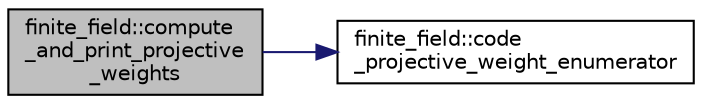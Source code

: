 digraph "finite_field::compute_and_print_projective_weights"
{
  edge [fontname="Helvetica",fontsize="10",labelfontname="Helvetica",labelfontsize="10"];
  node [fontname="Helvetica",fontsize="10",shape=record];
  rankdir="LR";
  Node2024 [label="finite_field::compute\l_and_print_projective\l_weights",height=0.2,width=0.4,color="black", fillcolor="grey75", style="filled", fontcolor="black"];
  Node2024 -> Node2025 [color="midnightblue",fontsize="10",style="solid",fontname="Helvetica"];
  Node2025 [label="finite_field::code\l_projective_weight_enumerator",height=0.2,width=0.4,color="black", fillcolor="white", style="filled",URL="$df/d5a/classfinite__field.html#a5e3f482f774257b33633d792d63bce14"];
}
